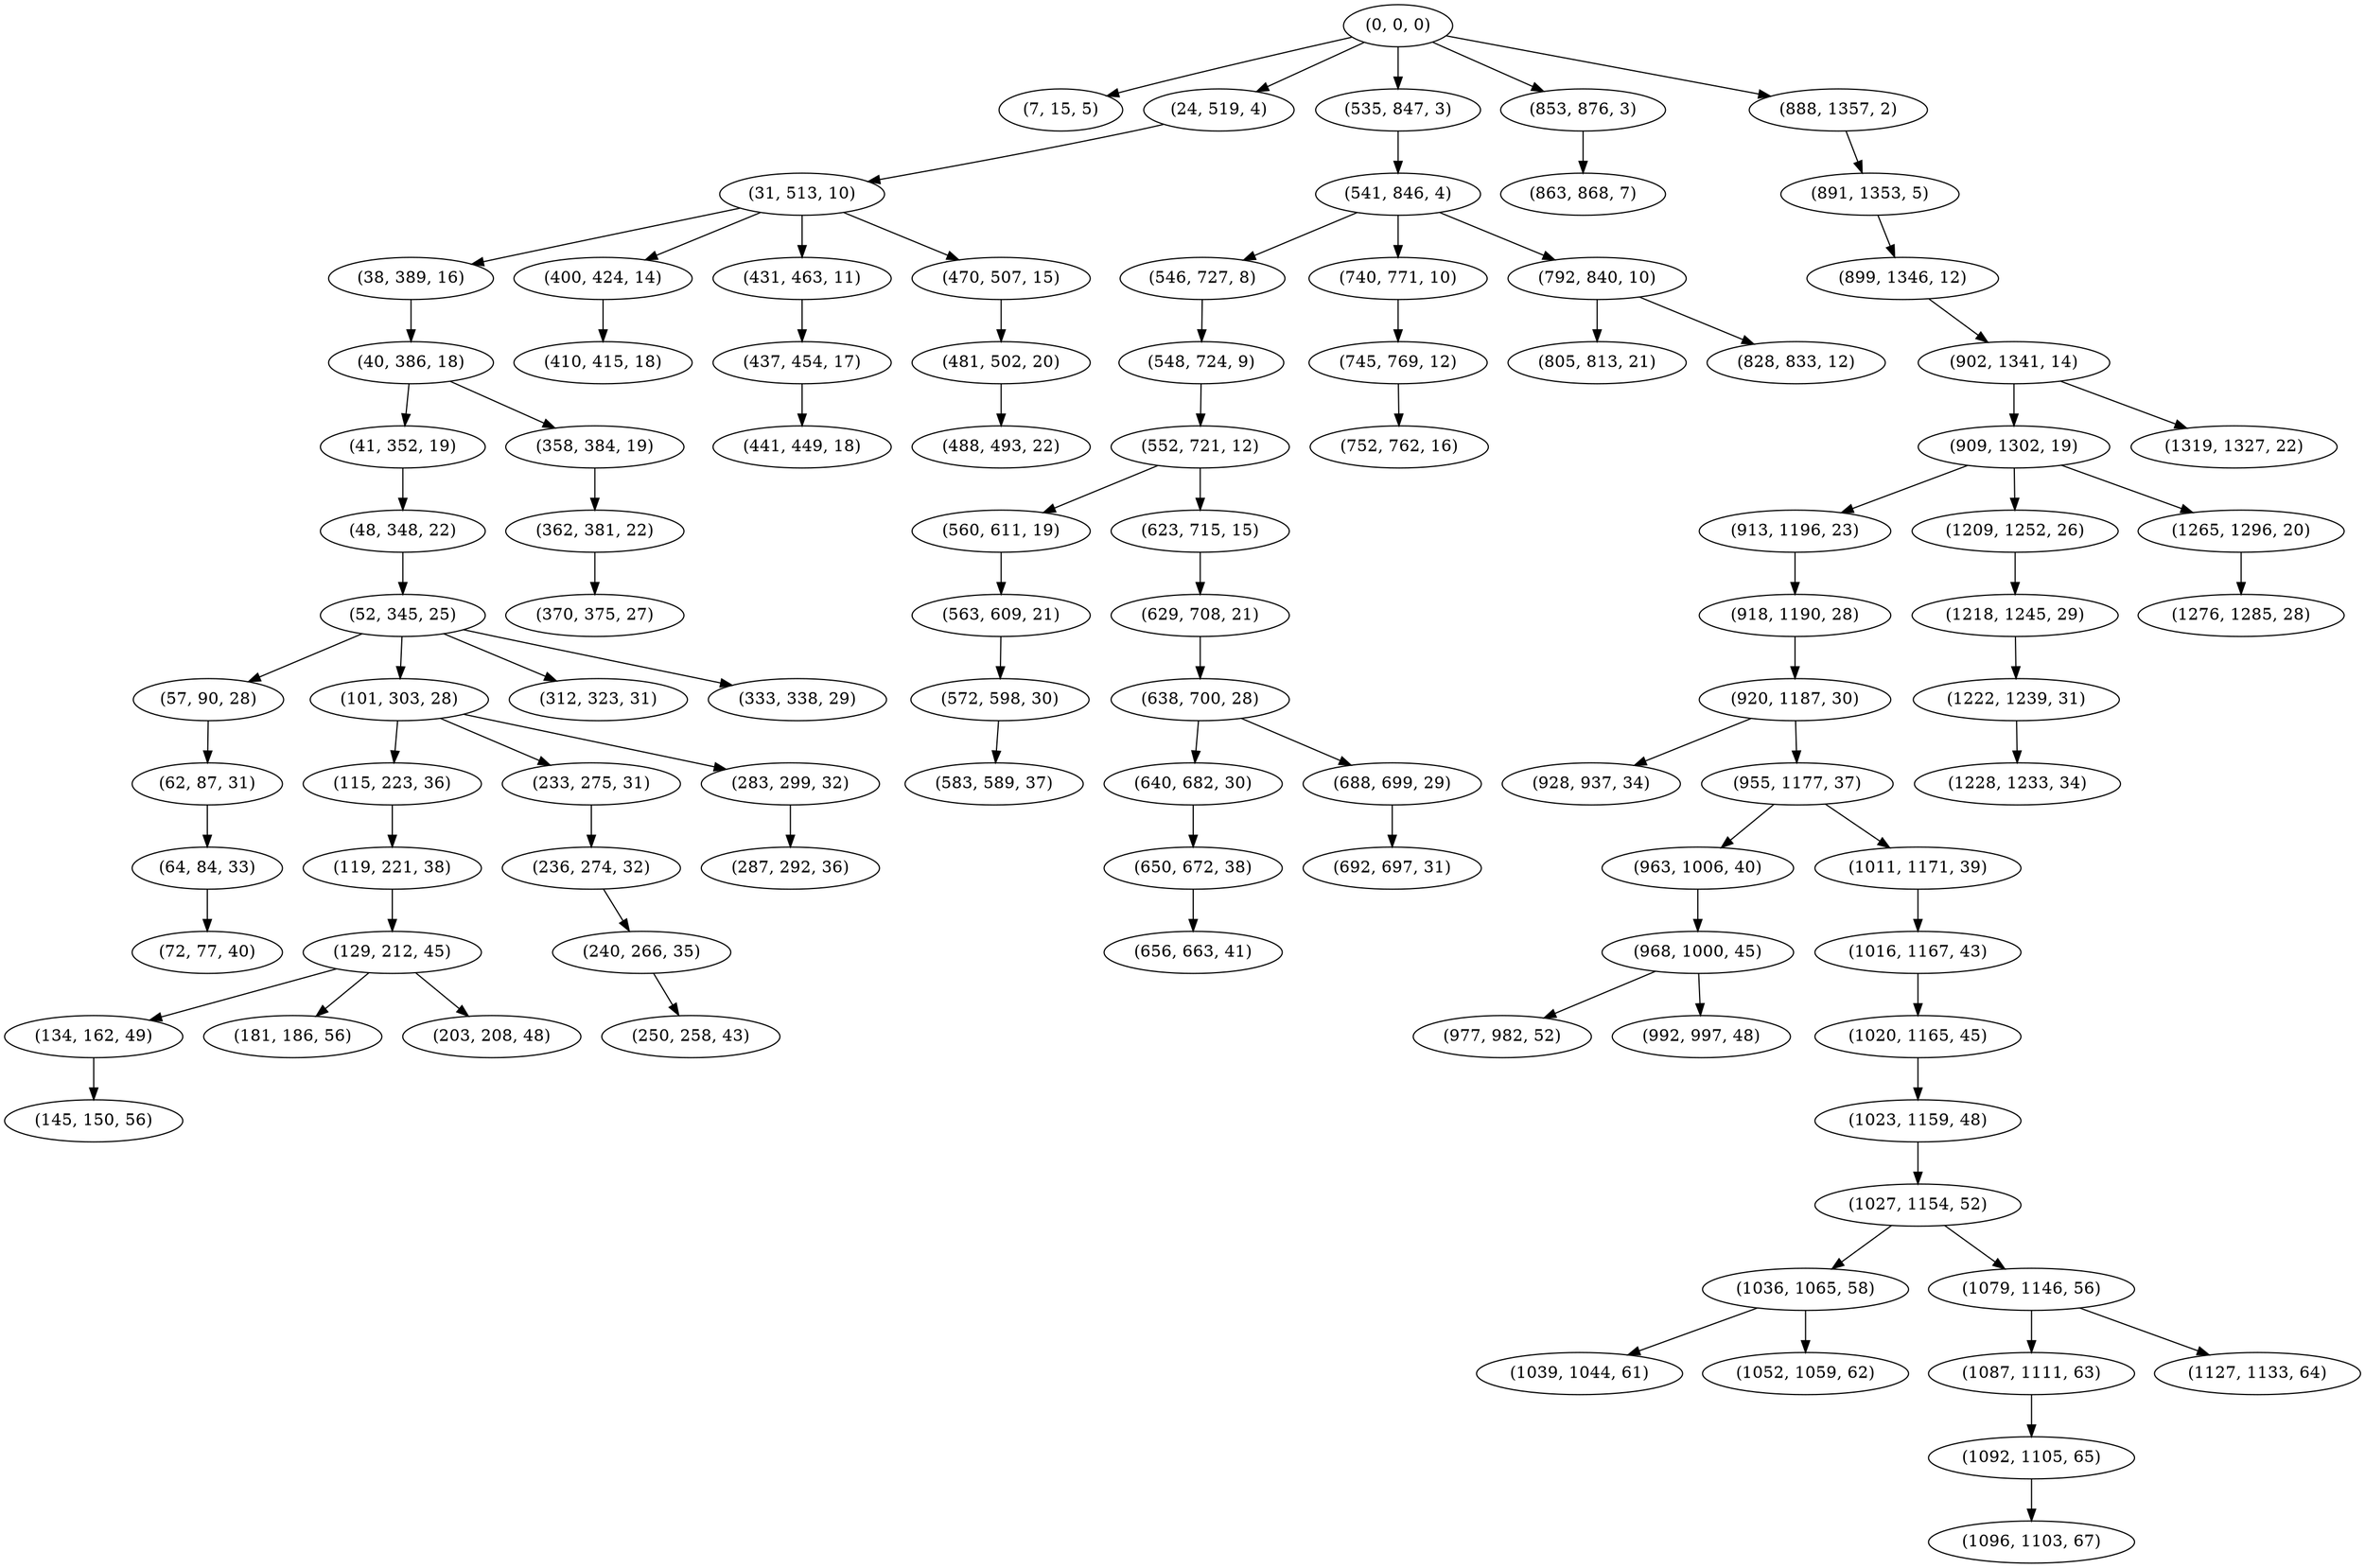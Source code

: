 digraph tree {
    "(0, 0, 0)";
    "(7, 15, 5)";
    "(24, 519, 4)";
    "(31, 513, 10)";
    "(38, 389, 16)";
    "(40, 386, 18)";
    "(41, 352, 19)";
    "(48, 348, 22)";
    "(52, 345, 25)";
    "(57, 90, 28)";
    "(62, 87, 31)";
    "(64, 84, 33)";
    "(72, 77, 40)";
    "(101, 303, 28)";
    "(115, 223, 36)";
    "(119, 221, 38)";
    "(129, 212, 45)";
    "(134, 162, 49)";
    "(145, 150, 56)";
    "(181, 186, 56)";
    "(203, 208, 48)";
    "(233, 275, 31)";
    "(236, 274, 32)";
    "(240, 266, 35)";
    "(250, 258, 43)";
    "(283, 299, 32)";
    "(287, 292, 36)";
    "(312, 323, 31)";
    "(333, 338, 29)";
    "(358, 384, 19)";
    "(362, 381, 22)";
    "(370, 375, 27)";
    "(400, 424, 14)";
    "(410, 415, 18)";
    "(431, 463, 11)";
    "(437, 454, 17)";
    "(441, 449, 18)";
    "(470, 507, 15)";
    "(481, 502, 20)";
    "(488, 493, 22)";
    "(535, 847, 3)";
    "(541, 846, 4)";
    "(546, 727, 8)";
    "(548, 724, 9)";
    "(552, 721, 12)";
    "(560, 611, 19)";
    "(563, 609, 21)";
    "(572, 598, 30)";
    "(583, 589, 37)";
    "(623, 715, 15)";
    "(629, 708, 21)";
    "(638, 700, 28)";
    "(640, 682, 30)";
    "(650, 672, 38)";
    "(656, 663, 41)";
    "(688, 699, 29)";
    "(692, 697, 31)";
    "(740, 771, 10)";
    "(745, 769, 12)";
    "(752, 762, 16)";
    "(792, 840, 10)";
    "(805, 813, 21)";
    "(828, 833, 12)";
    "(853, 876, 3)";
    "(863, 868, 7)";
    "(888, 1357, 2)";
    "(891, 1353, 5)";
    "(899, 1346, 12)";
    "(902, 1341, 14)";
    "(909, 1302, 19)";
    "(913, 1196, 23)";
    "(918, 1190, 28)";
    "(920, 1187, 30)";
    "(928, 937, 34)";
    "(955, 1177, 37)";
    "(963, 1006, 40)";
    "(968, 1000, 45)";
    "(977, 982, 52)";
    "(992, 997, 48)";
    "(1011, 1171, 39)";
    "(1016, 1167, 43)";
    "(1020, 1165, 45)";
    "(1023, 1159, 48)";
    "(1027, 1154, 52)";
    "(1036, 1065, 58)";
    "(1039, 1044, 61)";
    "(1052, 1059, 62)";
    "(1079, 1146, 56)";
    "(1087, 1111, 63)";
    "(1092, 1105, 65)";
    "(1096, 1103, 67)";
    "(1127, 1133, 64)";
    "(1209, 1252, 26)";
    "(1218, 1245, 29)";
    "(1222, 1239, 31)";
    "(1228, 1233, 34)";
    "(1265, 1296, 20)";
    "(1276, 1285, 28)";
    "(1319, 1327, 22)";
    "(0, 0, 0)" -> "(7, 15, 5)";
    "(0, 0, 0)" -> "(24, 519, 4)";
    "(0, 0, 0)" -> "(535, 847, 3)";
    "(0, 0, 0)" -> "(853, 876, 3)";
    "(0, 0, 0)" -> "(888, 1357, 2)";
    "(24, 519, 4)" -> "(31, 513, 10)";
    "(31, 513, 10)" -> "(38, 389, 16)";
    "(31, 513, 10)" -> "(400, 424, 14)";
    "(31, 513, 10)" -> "(431, 463, 11)";
    "(31, 513, 10)" -> "(470, 507, 15)";
    "(38, 389, 16)" -> "(40, 386, 18)";
    "(40, 386, 18)" -> "(41, 352, 19)";
    "(40, 386, 18)" -> "(358, 384, 19)";
    "(41, 352, 19)" -> "(48, 348, 22)";
    "(48, 348, 22)" -> "(52, 345, 25)";
    "(52, 345, 25)" -> "(57, 90, 28)";
    "(52, 345, 25)" -> "(101, 303, 28)";
    "(52, 345, 25)" -> "(312, 323, 31)";
    "(52, 345, 25)" -> "(333, 338, 29)";
    "(57, 90, 28)" -> "(62, 87, 31)";
    "(62, 87, 31)" -> "(64, 84, 33)";
    "(64, 84, 33)" -> "(72, 77, 40)";
    "(101, 303, 28)" -> "(115, 223, 36)";
    "(101, 303, 28)" -> "(233, 275, 31)";
    "(101, 303, 28)" -> "(283, 299, 32)";
    "(115, 223, 36)" -> "(119, 221, 38)";
    "(119, 221, 38)" -> "(129, 212, 45)";
    "(129, 212, 45)" -> "(134, 162, 49)";
    "(129, 212, 45)" -> "(181, 186, 56)";
    "(129, 212, 45)" -> "(203, 208, 48)";
    "(134, 162, 49)" -> "(145, 150, 56)";
    "(233, 275, 31)" -> "(236, 274, 32)";
    "(236, 274, 32)" -> "(240, 266, 35)";
    "(240, 266, 35)" -> "(250, 258, 43)";
    "(283, 299, 32)" -> "(287, 292, 36)";
    "(358, 384, 19)" -> "(362, 381, 22)";
    "(362, 381, 22)" -> "(370, 375, 27)";
    "(400, 424, 14)" -> "(410, 415, 18)";
    "(431, 463, 11)" -> "(437, 454, 17)";
    "(437, 454, 17)" -> "(441, 449, 18)";
    "(470, 507, 15)" -> "(481, 502, 20)";
    "(481, 502, 20)" -> "(488, 493, 22)";
    "(535, 847, 3)" -> "(541, 846, 4)";
    "(541, 846, 4)" -> "(546, 727, 8)";
    "(541, 846, 4)" -> "(740, 771, 10)";
    "(541, 846, 4)" -> "(792, 840, 10)";
    "(546, 727, 8)" -> "(548, 724, 9)";
    "(548, 724, 9)" -> "(552, 721, 12)";
    "(552, 721, 12)" -> "(560, 611, 19)";
    "(552, 721, 12)" -> "(623, 715, 15)";
    "(560, 611, 19)" -> "(563, 609, 21)";
    "(563, 609, 21)" -> "(572, 598, 30)";
    "(572, 598, 30)" -> "(583, 589, 37)";
    "(623, 715, 15)" -> "(629, 708, 21)";
    "(629, 708, 21)" -> "(638, 700, 28)";
    "(638, 700, 28)" -> "(640, 682, 30)";
    "(638, 700, 28)" -> "(688, 699, 29)";
    "(640, 682, 30)" -> "(650, 672, 38)";
    "(650, 672, 38)" -> "(656, 663, 41)";
    "(688, 699, 29)" -> "(692, 697, 31)";
    "(740, 771, 10)" -> "(745, 769, 12)";
    "(745, 769, 12)" -> "(752, 762, 16)";
    "(792, 840, 10)" -> "(805, 813, 21)";
    "(792, 840, 10)" -> "(828, 833, 12)";
    "(853, 876, 3)" -> "(863, 868, 7)";
    "(888, 1357, 2)" -> "(891, 1353, 5)";
    "(891, 1353, 5)" -> "(899, 1346, 12)";
    "(899, 1346, 12)" -> "(902, 1341, 14)";
    "(902, 1341, 14)" -> "(909, 1302, 19)";
    "(902, 1341, 14)" -> "(1319, 1327, 22)";
    "(909, 1302, 19)" -> "(913, 1196, 23)";
    "(909, 1302, 19)" -> "(1209, 1252, 26)";
    "(909, 1302, 19)" -> "(1265, 1296, 20)";
    "(913, 1196, 23)" -> "(918, 1190, 28)";
    "(918, 1190, 28)" -> "(920, 1187, 30)";
    "(920, 1187, 30)" -> "(928, 937, 34)";
    "(920, 1187, 30)" -> "(955, 1177, 37)";
    "(955, 1177, 37)" -> "(963, 1006, 40)";
    "(955, 1177, 37)" -> "(1011, 1171, 39)";
    "(963, 1006, 40)" -> "(968, 1000, 45)";
    "(968, 1000, 45)" -> "(977, 982, 52)";
    "(968, 1000, 45)" -> "(992, 997, 48)";
    "(1011, 1171, 39)" -> "(1016, 1167, 43)";
    "(1016, 1167, 43)" -> "(1020, 1165, 45)";
    "(1020, 1165, 45)" -> "(1023, 1159, 48)";
    "(1023, 1159, 48)" -> "(1027, 1154, 52)";
    "(1027, 1154, 52)" -> "(1036, 1065, 58)";
    "(1027, 1154, 52)" -> "(1079, 1146, 56)";
    "(1036, 1065, 58)" -> "(1039, 1044, 61)";
    "(1036, 1065, 58)" -> "(1052, 1059, 62)";
    "(1079, 1146, 56)" -> "(1087, 1111, 63)";
    "(1079, 1146, 56)" -> "(1127, 1133, 64)";
    "(1087, 1111, 63)" -> "(1092, 1105, 65)";
    "(1092, 1105, 65)" -> "(1096, 1103, 67)";
    "(1209, 1252, 26)" -> "(1218, 1245, 29)";
    "(1218, 1245, 29)" -> "(1222, 1239, 31)";
    "(1222, 1239, 31)" -> "(1228, 1233, 34)";
    "(1265, 1296, 20)" -> "(1276, 1285, 28)";
}
